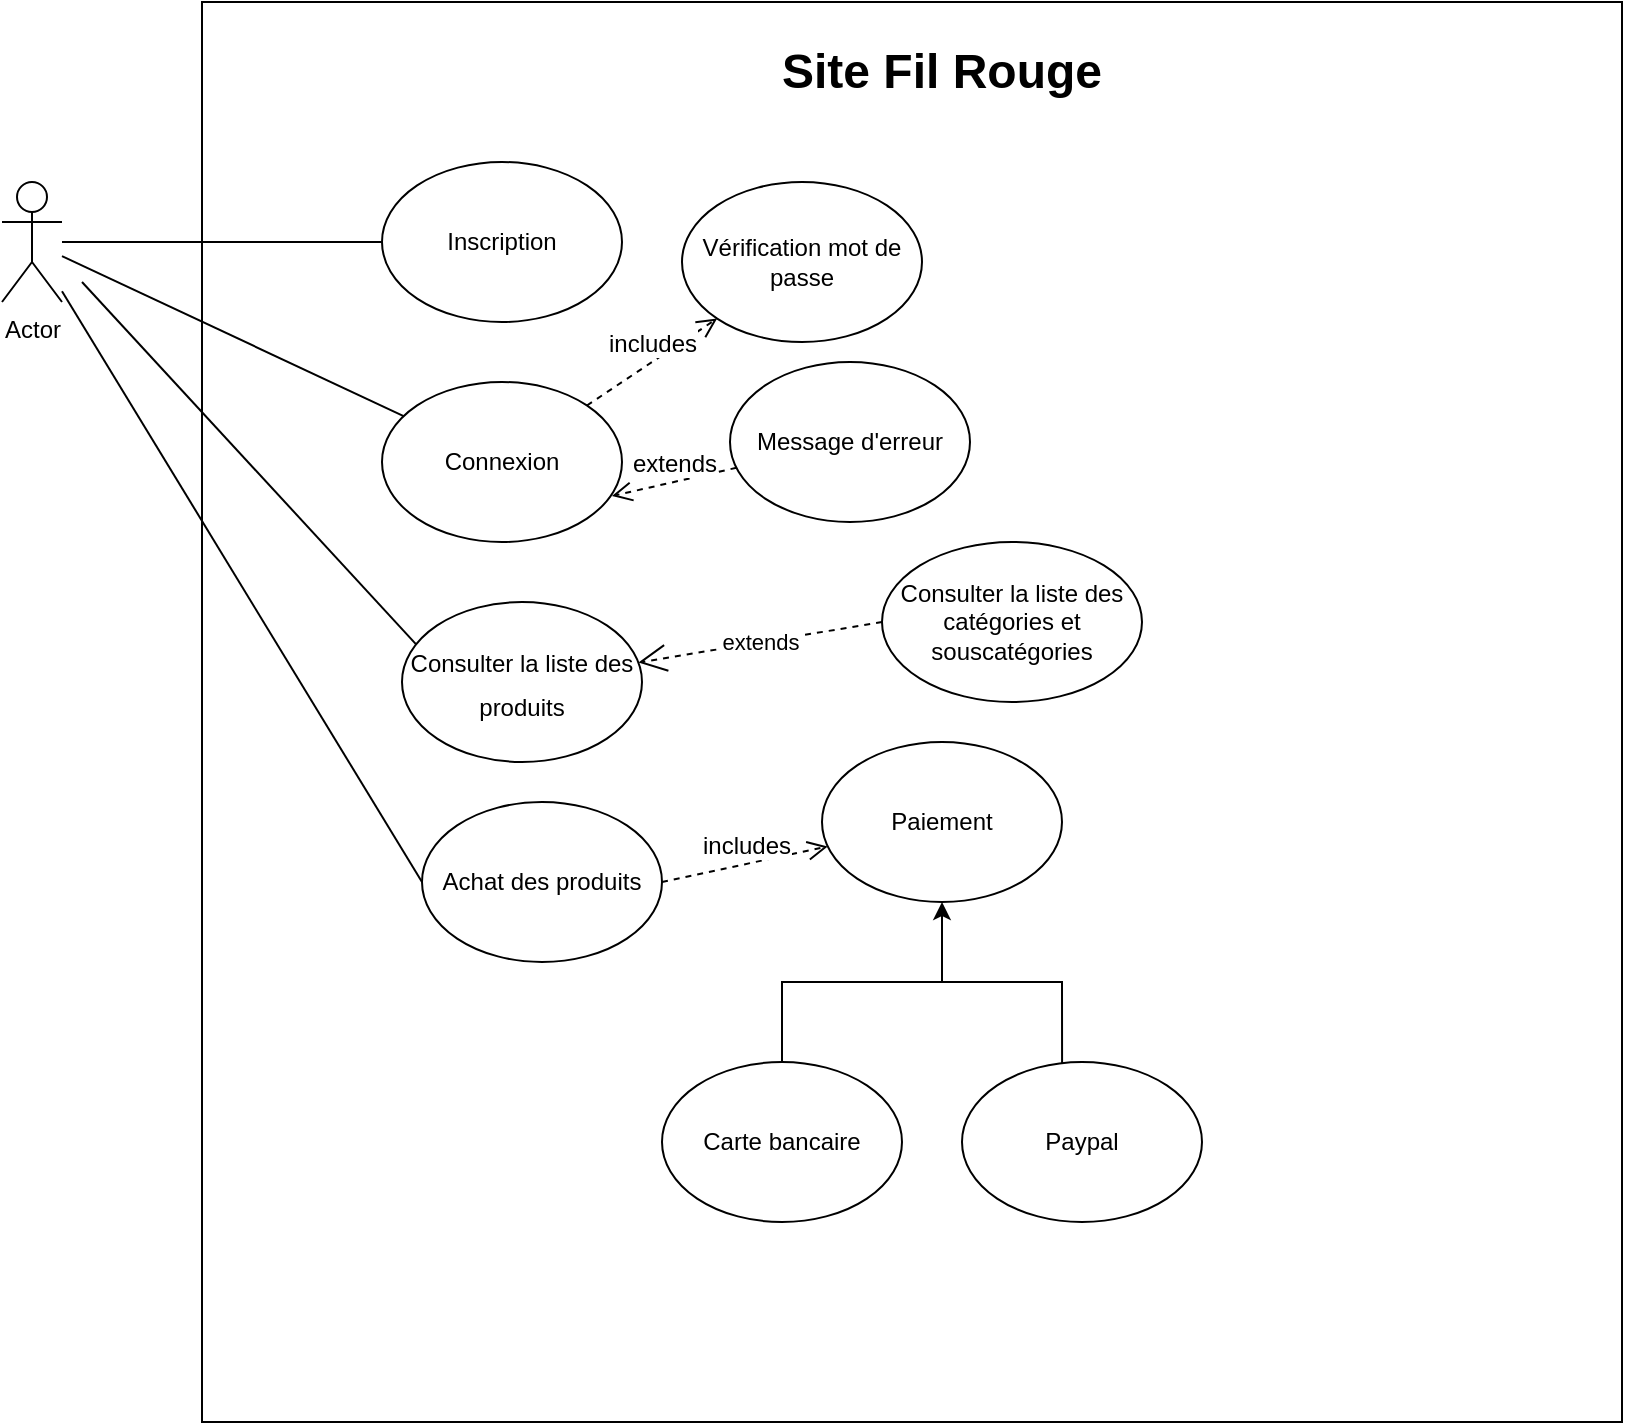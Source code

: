 <mxfile version="20.6.2" type="device"><diagram id="1nwABAVGlui7uyAJzkc5" name="Page-1"><mxGraphModel dx="1406" dy="818" grid="1" gridSize="10" guides="1" tooltips="1" connect="1" arrows="1" fold="1" page="1" pageScale="1" pageWidth="827" pageHeight="1169" math="0" shadow="0"><root><mxCell id="0"/><mxCell id="1" parent="0"/><mxCell id="KfKeo0q590Qmj9MfqX5v-1" value="" style="whiteSpace=wrap;html=1;aspect=fixed;" parent="1" vertex="1"><mxGeometry x="150" y="30" width="710" height="710" as="geometry"/></mxCell><mxCell id="KfKeo0q590Qmj9MfqX5v-2" value="Actor" style="shape=umlActor;verticalLabelPosition=bottom;verticalAlign=top;html=1;outlineConnect=0;" parent="1" vertex="1"><mxGeometry x="50" y="120" width="30" height="60" as="geometry"/></mxCell><mxCell id="KfKeo0q590Qmj9MfqX5v-3" value="Inscription" style="ellipse;whiteSpace=wrap;html=1;" parent="1" vertex="1"><mxGeometry x="240" y="110" width="120" height="80" as="geometry"/></mxCell><mxCell id="KfKeo0q590Qmj9MfqX5v-4" value="Connexion" style="ellipse;whiteSpace=wrap;html=1;" parent="1" vertex="1"><mxGeometry x="240" y="220" width="120" height="80" as="geometry"/></mxCell><mxCell id="KfKeo0q590Qmj9MfqX5v-5" value="&lt;b&gt;&lt;font style=&quot;font-size: 24px;&quot;&gt;Site Fil Rouge&lt;/font&gt;&lt;/b&gt;" style="text;html=1;strokeColor=none;fillColor=none;align=center;verticalAlign=middle;whiteSpace=wrap;rounded=0;" parent="1" vertex="1"><mxGeometry x="350" y="50" width="340" height="30" as="geometry"/></mxCell><mxCell id="KfKeo0q590Qmj9MfqX5v-7" value="&lt;font style=&quot;font-size: 12px;&quot;&gt;Consulter la liste des produits&lt;/font&gt;" style="ellipse;whiteSpace=wrap;html=1;fontSize=18;" parent="1" vertex="1"><mxGeometry x="250" y="330" width="120" height="80" as="geometry"/></mxCell><mxCell id="KfKeo0q590Qmj9MfqX5v-8" value="" style="endArrow=none;html=1;rounded=0;fontSize=12;exitX=0;exitY=0.5;exitDx=0;exitDy=0;" parent="1" source="KfKeo0q590Qmj9MfqX5v-3" target="KfKeo0q590Qmj9MfqX5v-2" edge="1"><mxGeometry width="50" height="50" relative="1" as="geometry"><mxPoint x="390" y="370" as="sourcePoint"/><mxPoint x="440" y="320" as="targetPoint"/></mxGeometry></mxCell><mxCell id="KfKeo0q590Qmj9MfqX5v-9" value="" style="endArrow=none;html=1;rounded=0;fontSize=12;" parent="1" source="KfKeo0q590Qmj9MfqX5v-4" target="KfKeo0q590Qmj9MfqX5v-2" edge="1"><mxGeometry width="50" height="50" relative="1" as="geometry"><mxPoint x="390" y="370" as="sourcePoint"/><mxPoint x="440" y="320" as="targetPoint"/></mxGeometry></mxCell><mxCell id="KfKeo0q590Qmj9MfqX5v-10" value="" style="endArrow=none;html=1;rounded=0;fontSize=12;exitX=0.058;exitY=0.263;exitDx=0;exitDy=0;exitPerimeter=0;" parent="1" source="KfKeo0q590Qmj9MfqX5v-7" edge="1"><mxGeometry width="50" height="50" relative="1" as="geometry"><mxPoint x="390" y="370" as="sourcePoint"/><mxPoint x="90" y="170" as="targetPoint"/></mxGeometry></mxCell><mxCell id="KfKeo0q590Qmj9MfqX5v-16" value="Vérification mot de passe" style="ellipse;whiteSpace=wrap;html=1;fontSize=12;" parent="1" vertex="1"><mxGeometry x="390" y="120" width="120" height="80" as="geometry"/></mxCell><mxCell id="KfKeo0q590Qmj9MfqX5v-18" value="Message d'erreur" style="ellipse;whiteSpace=wrap;html=1;fontSize=12;" parent="1" vertex="1"><mxGeometry x="414" y="210" width="120" height="80" as="geometry"/></mxCell><mxCell id="KfKeo0q590Qmj9MfqX5v-19" value="extends" style="html=1;verticalAlign=bottom;endArrow=open;dashed=1;endSize=8;rounded=0;fontSize=12;entryX=0.958;entryY=0.713;entryDx=0;entryDy=0;entryPerimeter=0;" parent="1" source="KfKeo0q590Qmj9MfqX5v-18" target="KfKeo0q590Qmj9MfqX5v-4" edge="1"><mxGeometry relative="1" as="geometry"><mxPoint x="430" y="340" as="sourcePoint"/><mxPoint x="350" y="340" as="targetPoint"/></mxGeometry></mxCell><mxCell id="KfKeo0q590Qmj9MfqX5v-20" value="includes" style="html=1;verticalAlign=bottom;endArrow=open;dashed=1;endSize=8;rounded=0;fontSize=12;" parent="1" source="KfKeo0q590Qmj9MfqX5v-4" target="KfKeo0q590Qmj9MfqX5v-16" edge="1"><mxGeometry relative="1" as="geometry"><mxPoint x="430" y="340" as="sourcePoint"/><mxPoint x="350" y="340" as="targetPoint"/></mxGeometry></mxCell><mxCell id="KfKeo0q590Qmj9MfqX5v-21" value="Achat des produits" style="ellipse;whiteSpace=wrap;html=1;fontSize=12;" parent="1" vertex="1"><mxGeometry x="260" y="430" width="120" height="80" as="geometry"/></mxCell><mxCell id="KfKeo0q590Qmj9MfqX5v-22" value="" style="endArrow=none;html=1;rounded=0;fontSize=12;exitX=0;exitY=0.5;exitDx=0;exitDy=0;" parent="1" source="KfKeo0q590Qmj9MfqX5v-21" target="KfKeo0q590Qmj9MfqX5v-2" edge="1"><mxGeometry width="50" height="50" relative="1" as="geometry"><mxPoint x="370" y="360" as="sourcePoint"/><mxPoint x="420" y="310" as="targetPoint"/></mxGeometry></mxCell><mxCell id="KfKeo0q590Qmj9MfqX5v-23" value="Paiement" style="ellipse;whiteSpace=wrap;html=1;fontSize=12;" parent="1" vertex="1"><mxGeometry x="460" y="400" width="120" height="80" as="geometry"/></mxCell><mxCell id="KfKeo0q590Qmj9MfqX5v-24" value="includes" style="html=1;verticalAlign=bottom;endArrow=open;dashed=1;endSize=8;rounded=0;fontSize=12;exitX=1;exitY=0.5;exitDx=0;exitDy=0;" parent="1" source="KfKeo0q590Qmj9MfqX5v-21" target="KfKeo0q590Qmj9MfqX5v-23" edge="1"><mxGeometry relative="1" as="geometry"><mxPoint x="430" y="340" as="sourcePoint"/><mxPoint x="350" y="340" as="targetPoint"/><Array as="points"/></mxGeometry></mxCell><mxCell id="KfKeo0q590Qmj9MfqX5v-25" value="Carte bancaire" style="ellipse;whiteSpace=wrap;html=1;fontSize=12;" parent="1" vertex="1"><mxGeometry x="380" y="560" width="120" height="80" as="geometry"/></mxCell><mxCell id="KfKeo0q590Qmj9MfqX5v-26" value="Paypal" style="ellipse;whiteSpace=wrap;html=1;fontSize=12;" parent="1" vertex="1"><mxGeometry x="530" y="560" width="120" height="80" as="geometry"/></mxCell><mxCell id="KfKeo0q590Qmj9MfqX5v-32" value="" style="endArrow=none;html=1;rounded=0;fontSize=12;exitX=0.5;exitY=0;exitDx=0;exitDy=0;" parent="1" source="KfKeo0q590Qmj9MfqX5v-25" edge="1"><mxGeometry width="50" height="50" relative="1" as="geometry"><mxPoint x="370" y="460" as="sourcePoint"/><mxPoint x="520" y="520" as="targetPoint"/><Array as="points"><mxPoint x="440" y="520"/></Array></mxGeometry></mxCell><mxCell id="KfKeo0q590Qmj9MfqX5v-34" value="" style="endArrow=none;html=1;rounded=0;fontSize=12;entryX=0.417;entryY=0.013;entryDx=0;entryDy=0;entryPerimeter=0;" parent="1" target="KfKeo0q590Qmj9MfqX5v-26" edge="1"><mxGeometry width="50" height="50" relative="1" as="geometry"><mxPoint x="490" y="520" as="sourcePoint"/><mxPoint x="420" y="410" as="targetPoint"/><Array as="points"><mxPoint x="580" y="520"/></Array></mxGeometry></mxCell><mxCell id="KfKeo0q590Qmj9MfqX5v-35" value="" style="endArrow=classic;html=1;rounded=0;fontSize=12;" parent="1" target="KfKeo0q590Qmj9MfqX5v-23" edge="1"><mxGeometry width="50" height="50" relative="1" as="geometry"><mxPoint x="520" y="520" as="sourcePoint"/><mxPoint x="420" y="410" as="targetPoint"/></mxGeometry></mxCell><mxCell id="RR9j-yQpbVqRzOg-0I27-1" value="Consulter la liste des catégories et souscatégories" style="ellipse;whiteSpace=wrap;html=1;" parent="1" vertex="1"><mxGeometry x="490" y="300" width="130" height="80" as="geometry"/></mxCell><mxCell id="RR9j-yQpbVqRzOg-0I27-5" value="extends" style="endArrow=open;endSize=12;dashed=1;html=1;rounded=0;exitX=0;exitY=0.5;exitDx=0;exitDy=0;" parent="1" source="RR9j-yQpbVqRzOg-0I27-1" target="KfKeo0q590Qmj9MfqX5v-7" edge="1"><mxGeometry width="160" relative="1" as="geometry"><mxPoint x="640" y="420" as="sourcePoint"/><mxPoint x="800" y="420" as="targetPoint"/></mxGeometry></mxCell></root></mxGraphModel></diagram></mxfile>